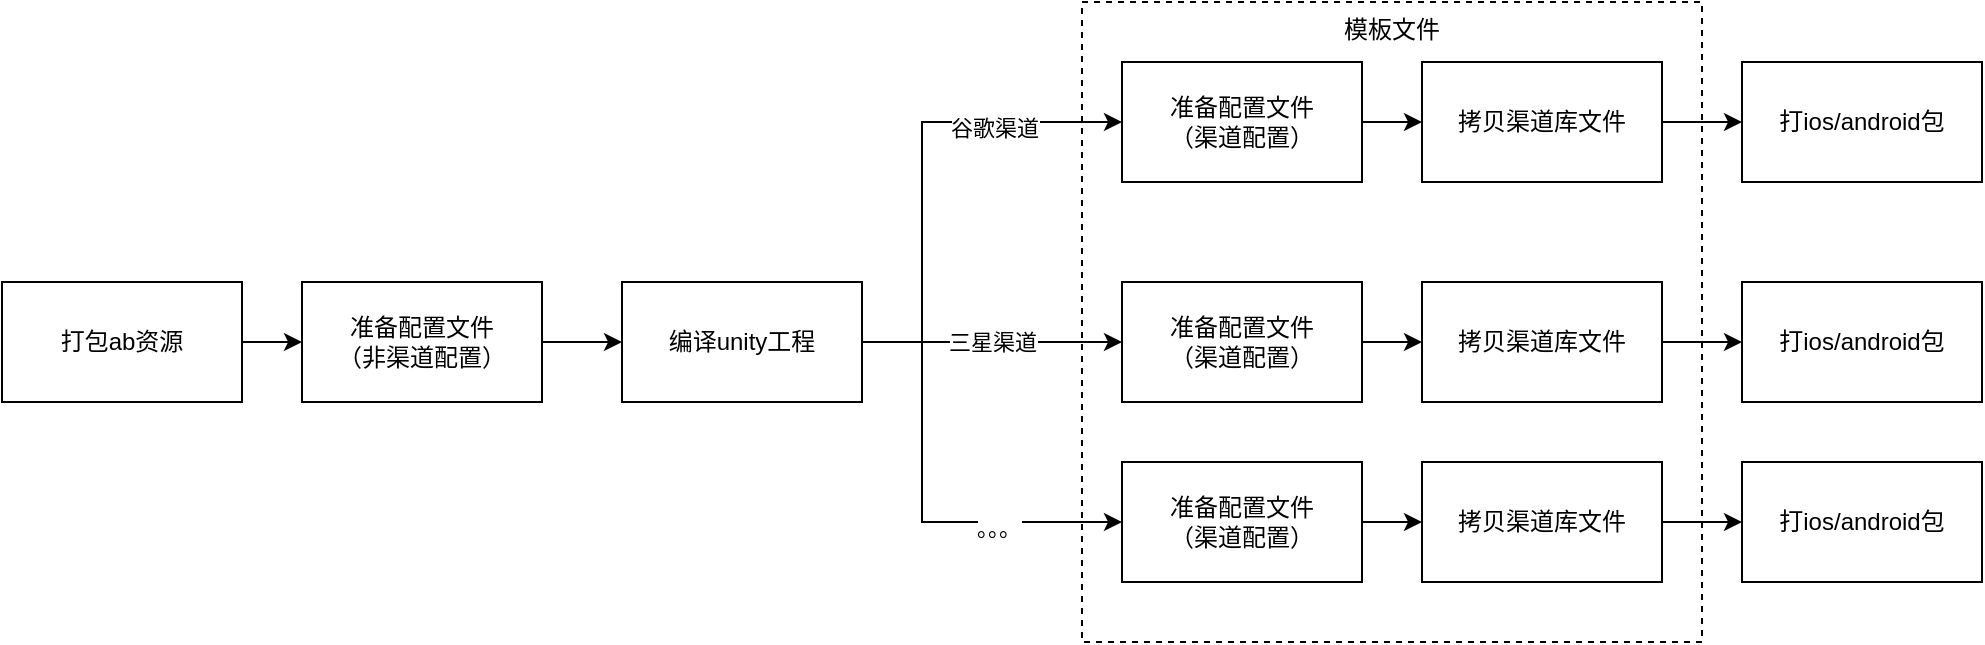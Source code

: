 <mxfile version="18.2.0" type="github">
  <diagram id="Mgj350Xb_bERpOlOzzGZ" name="第 1 页">
    <mxGraphModel dx="2377" dy="835" grid="1" gridSize="10" guides="1" tooltips="1" connect="1" arrows="1" fold="1" page="1" pageScale="1" pageWidth="827" pageHeight="1169" math="0" shadow="0">
      <root>
        <mxCell id="0" />
        <mxCell id="1" parent="0" />
        <mxCell id="a2GD1M-XOXgUwPtYmFMe-30" value="模板文件" style="rounded=0;whiteSpace=wrap;html=1;dashed=1;fillColor=none;verticalAlign=top;" vertex="1" parent="1">
          <mxGeometry x="510" y="200" width="310" height="320" as="geometry" />
        </mxCell>
        <mxCell id="a2GD1M-XOXgUwPtYmFMe-4" value="" style="edgeStyle=orthogonalEdgeStyle;rounded=0;orthogonalLoop=1;jettySize=auto;html=1;" edge="1" parent="1" source="a2GD1M-XOXgUwPtYmFMe-1" target="a2GD1M-XOXgUwPtYmFMe-3">
          <mxGeometry relative="1" as="geometry" />
        </mxCell>
        <mxCell id="a2GD1M-XOXgUwPtYmFMe-1" value="准备配置文件&lt;br&gt;（非渠道配置）" style="rounded=0;whiteSpace=wrap;html=1;" vertex="1" parent="1">
          <mxGeometry x="120" y="340" width="120" height="60" as="geometry" />
        </mxCell>
        <mxCell id="a2GD1M-XOXgUwPtYmFMe-10" style="edgeStyle=orthogonalEdgeStyle;rounded=0;orthogonalLoop=1;jettySize=auto;html=1;entryX=0;entryY=0.5;entryDx=0;entryDy=0;" edge="1" parent="1" source="a2GD1M-XOXgUwPtYmFMe-3" target="a2GD1M-XOXgUwPtYmFMe-9">
          <mxGeometry relative="1" as="geometry">
            <Array as="points">
              <mxPoint x="430" y="370" />
              <mxPoint x="430" y="260" />
            </Array>
          </mxGeometry>
        </mxCell>
        <mxCell id="a2GD1M-XOXgUwPtYmFMe-12" value="谷歌渠道" style="edgeLabel;html=1;align=center;verticalAlign=middle;resizable=0;points=[];" vertex="1" connectable="0" parent="a2GD1M-XOXgUwPtYmFMe-10">
          <mxGeometry x="0.465" y="-3" relative="1" as="geometry">
            <mxPoint as="offset" />
          </mxGeometry>
        </mxCell>
        <mxCell id="a2GD1M-XOXgUwPtYmFMe-16" value="三星渠道" style="edgeStyle=orthogonalEdgeStyle;rounded=0;orthogonalLoop=1;jettySize=auto;html=1;" edge="1" parent="1" source="a2GD1M-XOXgUwPtYmFMe-3" target="a2GD1M-XOXgUwPtYmFMe-15">
          <mxGeometry relative="1" as="geometry" />
        </mxCell>
        <mxCell id="a2GD1M-XOXgUwPtYmFMe-22" style="edgeStyle=orthogonalEdgeStyle;rounded=0;orthogonalLoop=1;jettySize=auto;html=1;entryX=0;entryY=0.5;entryDx=0;entryDy=0;" edge="1" parent="1" source="a2GD1M-XOXgUwPtYmFMe-3" target="a2GD1M-XOXgUwPtYmFMe-19">
          <mxGeometry relative="1" as="geometry">
            <Array as="points">
              <mxPoint x="430" y="370" />
              <mxPoint x="430" y="460" />
            </Array>
          </mxGeometry>
        </mxCell>
        <mxCell id="a2GD1M-XOXgUwPtYmFMe-23" value="。。。" style="edgeLabel;html=1;align=center;verticalAlign=middle;resizable=0;points=[];" vertex="1" connectable="0" parent="a2GD1M-XOXgUwPtYmFMe-22">
          <mxGeometry x="0.434" y="-3" relative="1" as="geometry">
            <mxPoint as="offset" />
          </mxGeometry>
        </mxCell>
        <mxCell id="a2GD1M-XOXgUwPtYmFMe-3" value="编译unity工程" style="rounded=0;whiteSpace=wrap;html=1;" vertex="1" parent="1">
          <mxGeometry x="280" y="340" width="120" height="60" as="geometry" />
        </mxCell>
        <mxCell id="a2GD1M-XOXgUwPtYmFMe-27" value="" style="edgeStyle=orthogonalEdgeStyle;rounded=0;orthogonalLoop=1;jettySize=auto;html=1;" edge="1" parent="1" source="a2GD1M-XOXgUwPtYmFMe-5" target="a2GD1M-XOXgUwPtYmFMe-24">
          <mxGeometry relative="1" as="geometry" />
        </mxCell>
        <mxCell id="a2GD1M-XOXgUwPtYmFMe-5" value="拷贝渠道库文件" style="rounded=0;whiteSpace=wrap;html=1;" vertex="1" parent="1">
          <mxGeometry x="680" y="230" width="120" height="60" as="geometry" />
        </mxCell>
        <mxCell id="a2GD1M-XOXgUwPtYmFMe-8" style="edgeStyle=orthogonalEdgeStyle;rounded=0;orthogonalLoop=1;jettySize=auto;html=1;entryX=0;entryY=0.5;entryDx=0;entryDy=0;" edge="1" parent="1" source="a2GD1M-XOXgUwPtYmFMe-7" target="a2GD1M-XOXgUwPtYmFMe-1">
          <mxGeometry relative="1" as="geometry" />
        </mxCell>
        <mxCell id="a2GD1M-XOXgUwPtYmFMe-7" value="打包ab资源" style="rounded=0;whiteSpace=wrap;html=1;" vertex="1" parent="1">
          <mxGeometry x="-30" y="340" width="120" height="60" as="geometry" />
        </mxCell>
        <mxCell id="a2GD1M-XOXgUwPtYmFMe-11" value="" style="edgeStyle=orthogonalEdgeStyle;rounded=0;orthogonalLoop=1;jettySize=auto;html=1;" edge="1" parent="1" source="a2GD1M-XOXgUwPtYmFMe-9" target="a2GD1M-XOXgUwPtYmFMe-5">
          <mxGeometry relative="1" as="geometry" />
        </mxCell>
        <mxCell id="a2GD1M-XOXgUwPtYmFMe-9" value="准备配置文件&lt;br&gt;（渠道配置）" style="rounded=0;whiteSpace=wrap;html=1;" vertex="1" parent="1">
          <mxGeometry x="530" y="230" width="120" height="60" as="geometry" />
        </mxCell>
        <mxCell id="a2GD1M-XOXgUwPtYmFMe-28" value="" style="edgeStyle=orthogonalEdgeStyle;rounded=0;orthogonalLoop=1;jettySize=auto;html=1;" edge="1" parent="1" source="a2GD1M-XOXgUwPtYmFMe-13" target="a2GD1M-XOXgUwPtYmFMe-25">
          <mxGeometry relative="1" as="geometry" />
        </mxCell>
        <mxCell id="a2GD1M-XOXgUwPtYmFMe-13" value="拷贝渠道库文件" style="rounded=0;whiteSpace=wrap;html=1;" vertex="1" parent="1">
          <mxGeometry x="680" y="340" width="120" height="60" as="geometry" />
        </mxCell>
        <mxCell id="a2GD1M-XOXgUwPtYmFMe-14" value="" style="edgeStyle=orthogonalEdgeStyle;rounded=0;orthogonalLoop=1;jettySize=auto;html=1;" edge="1" parent="1" source="a2GD1M-XOXgUwPtYmFMe-15" target="a2GD1M-XOXgUwPtYmFMe-13">
          <mxGeometry relative="1" as="geometry" />
        </mxCell>
        <mxCell id="a2GD1M-XOXgUwPtYmFMe-15" value="准备配置文件&lt;br&gt;（渠道配置）" style="rounded=0;whiteSpace=wrap;html=1;" vertex="1" parent="1">
          <mxGeometry x="530" y="340" width="120" height="60" as="geometry" />
        </mxCell>
        <mxCell id="a2GD1M-XOXgUwPtYmFMe-29" value="" style="edgeStyle=orthogonalEdgeStyle;rounded=0;orthogonalLoop=1;jettySize=auto;html=1;" edge="1" parent="1" source="a2GD1M-XOXgUwPtYmFMe-17" target="a2GD1M-XOXgUwPtYmFMe-26">
          <mxGeometry relative="1" as="geometry" />
        </mxCell>
        <mxCell id="a2GD1M-XOXgUwPtYmFMe-17" value="拷贝渠道库文件" style="rounded=0;whiteSpace=wrap;html=1;" vertex="1" parent="1">
          <mxGeometry x="680" y="430" width="120" height="60" as="geometry" />
        </mxCell>
        <mxCell id="a2GD1M-XOXgUwPtYmFMe-18" value="" style="edgeStyle=orthogonalEdgeStyle;rounded=0;orthogonalLoop=1;jettySize=auto;html=1;" edge="1" parent="1" source="a2GD1M-XOXgUwPtYmFMe-19" target="a2GD1M-XOXgUwPtYmFMe-17">
          <mxGeometry relative="1" as="geometry" />
        </mxCell>
        <mxCell id="a2GD1M-XOXgUwPtYmFMe-19" value="准备配置文件&lt;br&gt;（渠道配置）" style="rounded=0;whiteSpace=wrap;html=1;" vertex="1" parent="1">
          <mxGeometry x="530" y="430" width="120" height="60" as="geometry" />
        </mxCell>
        <mxCell id="a2GD1M-XOXgUwPtYmFMe-24" value="打ios/android包" style="rounded=0;whiteSpace=wrap;html=1;" vertex="1" parent="1">
          <mxGeometry x="840" y="230" width="120" height="60" as="geometry" />
        </mxCell>
        <mxCell id="a2GD1M-XOXgUwPtYmFMe-25" value="打ios/android包" style="rounded=0;whiteSpace=wrap;html=1;" vertex="1" parent="1">
          <mxGeometry x="840" y="340" width="120" height="60" as="geometry" />
        </mxCell>
        <mxCell id="a2GD1M-XOXgUwPtYmFMe-26" value="打ios/android包" style="rounded=0;whiteSpace=wrap;html=1;" vertex="1" parent="1">
          <mxGeometry x="840" y="430" width="120" height="60" as="geometry" />
        </mxCell>
      </root>
    </mxGraphModel>
  </diagram>
</mxfile>
